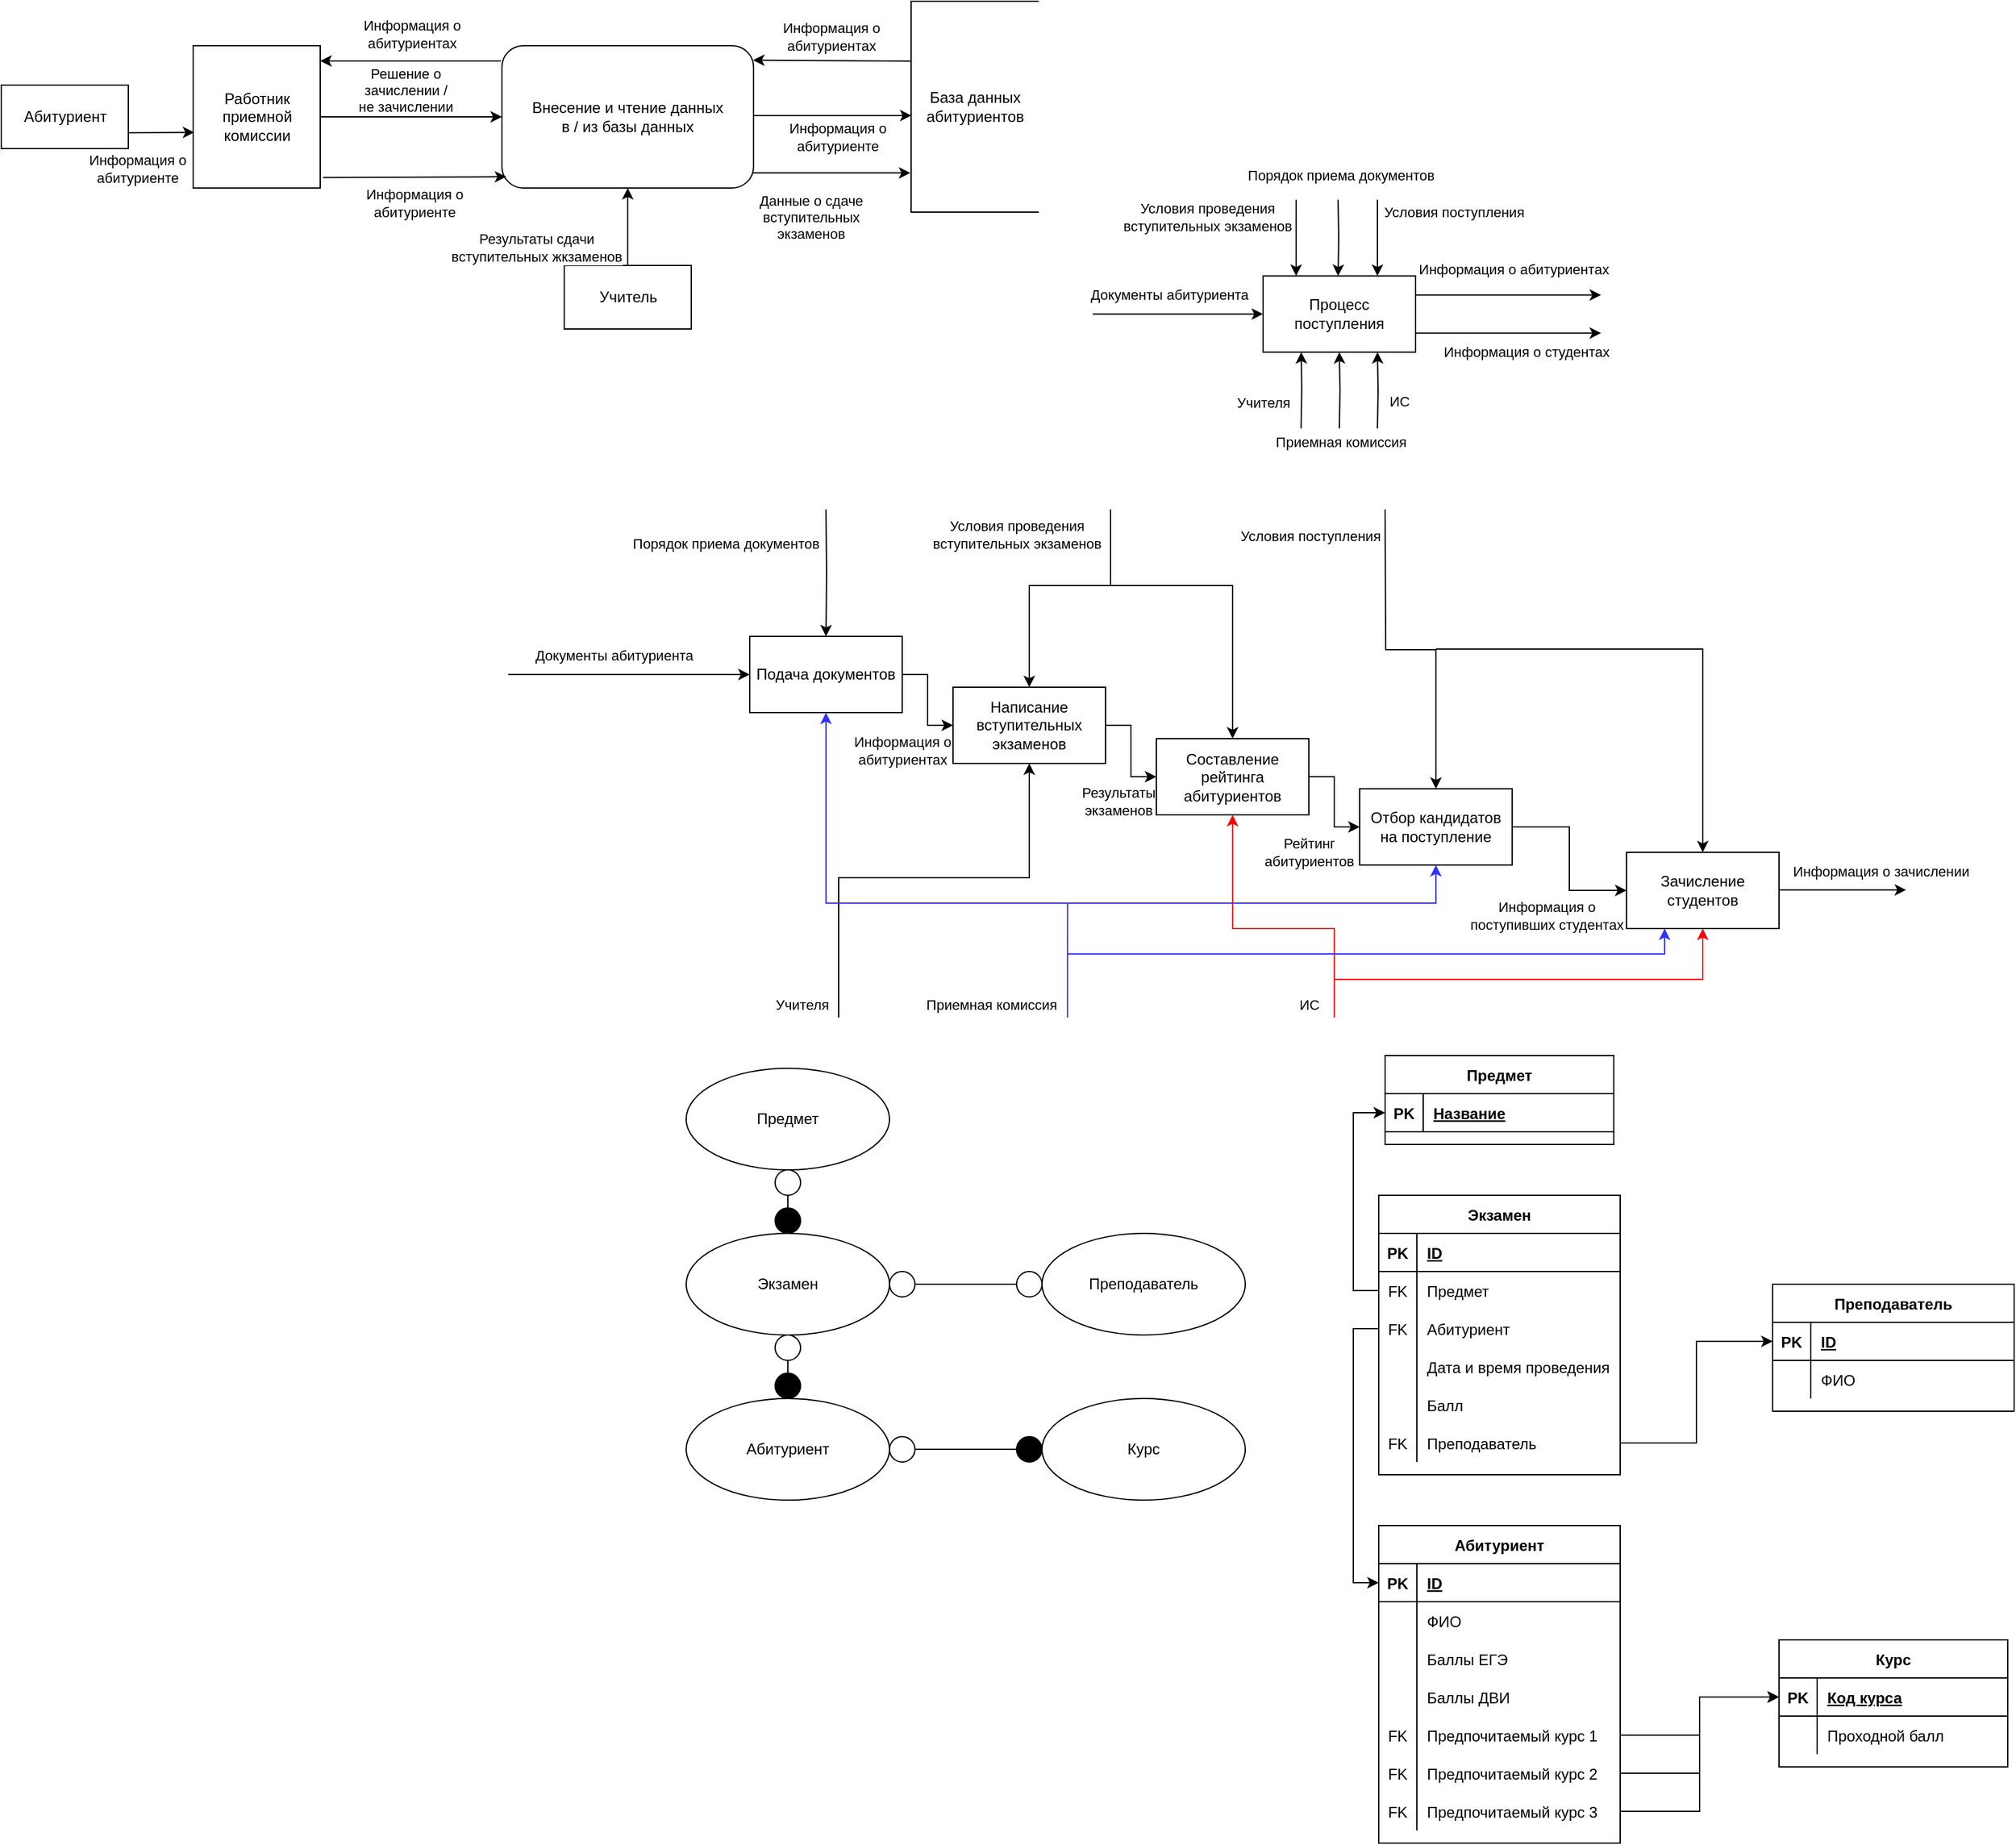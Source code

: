<mxfile version="15.3.8" type="device"><diagram id="McjiuR4nla4f87QVg-4m" name="Page-1"><mxGraphModel dx="1278" dy="624" grid="0" gridSize="10" guides="1" tooltips="1" connect="1" arrows="1" fold="1" page="1" pageScale="1" pageWidth="827" pageHeight="1169" math="0" shadow="0"><root><mxCell id="0"/><mxCell id="1" parent="0"/><mxCell id="PGLVlIirI1PP65QXXVFy-1" style="edgeStyle=orthogonalEdgeStyle;rounded=0;orthogonalLoop=1;jettySize=auto;html=1;entryX=0;entryY=0.5;entryDx=0;entryDy=0;" parent="1" target="PGLVlIirI1PP65QXXVFy-9" edge="1"><mxGeometry relative="1" as="geometry"><mxPoint x="870" y="276.24" as="sourcePoint"/><Array as="points"><mxPoint x="940" y="276.24"/><mxPoint x="940" y="276.24"/></Array></mxGeometry></mxCell><mxCell id="PGLVlIirI1PP65QXXVFy-2" value="Документы абитуриента" style="edgeLabel;html=1;align=center;verticalAlign=middle;resizable=0;points=[];" parent="PGLVlIirI1PP65QXXVFy-1" vertex="1" connectable="0"><mxGeometry x="-0.182" y="4" relative="1" as="geometry"><mxPoint x="5" y="-11" as="offset"/></mxGeometry></mxCell><mxCell id="PGLVlIirI1PP65QXXVFy-3" style="edgeStyle=orthogonalEdgeStyle;rounded=0;orthogonalLoop=1;jettySize=auto;html=1;exitX=1;exitY=0.25;exitDx=0;exitDy=0;" parent="1" source="PGLVlIirI1PP65QXXVFy-9" edge="1"><mxGeometry relative="1" as="geometry"><mxPoint x="1270" y="261.24" as="targetPoint"/></mxGeometry></mxCell><mxCell id="PGLVlIirI1PP65QXXVFy-4" value="Информация о абитуриентах" style="edgeLabel;html=1;align=center;verticalAlign=middle;resizable=0;points=[];" parent="PGLVlIirI1PP65QXXVFy-3" vertex="1" connectable="0"><mxGeometry x="-0.817" y="-1" relative="1" as="geometry"><mxPoint x="63" y="-21" as="offset"/></mxGeometry></mxCell><mxCell id="PGLVlIirI1PP65QXXVFy-5" style="edgeStyle=orthogonalEdgeStyle;rounded=0;orthogonalLoop=1;jettySize=auto;html=1;entryX=0.75;entryY=0;entryDx=0;entryDy=0;" parent="1" target="PGLVlIirI1PP65QXXVFy-9" edge="1"><mxGeometry relative="1" as="geometry"><mxPoint x="1094" y="186.24" as="sourcePoint"/><Array as="points"><mxPoint x="1094" y="216.24"/><mxPoint x="1094" y="216.24"/></Array></mxGeometry></mxCell><mxCell id="PGLVlIirI1PP65QXXVFy-6" value="Условия поступления" style="edgeLabel;html=1;align=center;verticalAlign=middle;resizable=0;points=[];" parent="PGLVlIirI1PP65QXXVFy-5" vertex="1" connectable="0"><mxGeometry x="-0.235" y="-2" relative="1" as="geometry"><mxPoint x="62" y="-13" as="offset"/></mxGeometry></mxCell><mxCell id="PGLVlIirI1PP65QXXVFy-7" style="edgeStyle=orthogonalEdgeStyle;rounded=0;orthogonalLoop=1;jettySize=auto;html=1;exitX=0.25;exitY=1;exitDx=0;exitDy=0;entryX=0.25;entryY=1;entryDx=0;entryDy=0;" parent="1" target="PGLVlIirI1PP65QXXVFy-9" edge="1"><mxGeometry relative="1" as="geometry"><mxPoint x="1033.857" y="366.24" as="sourcePoint"/></mxGeometry></mxCell><mxCell id="PGLVlIirI1PP65QXXVFy-8" value="Учителя" style="edgeLabel;html=1;align=center;verticalAlign=middle;resizable=0;points=[];" parent="PGLVlIirI1PP65QXXVFy-7" vertex="1" connectable="0"><mxGeometry x="-0.327" y="2" relative="1" as="geometry"><mxPoint x="-28" as="offset"/></mxGeometry></mxCell><mxCell id="PGLVlIirI1PP65QXXVFy-9" value="Процесс поступления" style="rounded=0;whiteSpace=wrap;html=1;" parent="1" vertex="1"><mxGeometry x="1004" y="246.24" width="120" height="60" as="geometry"/></mxCell><mxCell id="PGLVlIirI1PP65QXXVFy-10" style="edgeStyle=orthogonalEdgeStyle;rounded=0;orthogonalLoop=1;jettySize=auto;html=1;entryX=0.25;entryY=0;entryDx=0;entryDy=0;" parent="1" edge="1"><mxGeometry relative="1" as="geometry"><mxPoint x="1030" y="246.24" as="targetPoint"/><mxPoint x="1030" y="186.24" as="sourcePoint"/></mxGeometry></mxCell><mxCell id="PGLVlIirI1PP65QXXVFy-11" value="Условия проведения&lt;br&gt;вступительных экзаменов" style="edgeLabel;html=1;align=center;verticalAlign=middle;resizable=0;points=[];" parent="PGLVlIirI1PP65QXXVFy-10" vertex="1" connectable="0"><mxGeometry x="-0.235" y="-2" relative="1" as="geometry"><mxPoint x="-68" y="-9" as="offset"/></mxGeometry></mxCell><mxCell id="PGLVlIirI1PP65QXXVFy-12" style="edgeStyle=orthogonalEdgeStyle;rounded=0;orthogonalLoop=1;jettySize=auto;html=1;entryX=0.5;entryY=1;entryDx=0;entryDy=0;" parent="1" target="PGLVlIirI1PP65QXXVFy-9" edge="1"><mxGeometry relative="1" as="geometry"><mxPoint x="1044" y="316.24" as="targetPoint"/><mxPoint x="1064" y="366.24" as="sourcePoint"/></mxGeometry></mxCell><mxCell id="PGLVlIirI1PP65QXXVFy-13" value="Приемная комиссия" style="edgeLabel;html=1;align=center;verticalAlign=middle;resizable=0;points=[];" parent="PGLVlIirI1PP65QXXVFy-12" vertex="1" connectable="0"><mxGeometry x="-0.262" y="-1" relative="1" as="geometry"><mxPoint x="-1" y="33" as="offset"/></mxGeometry></mxCell><mxCell id="PGLVlIirI1PP65QXXVFy-14" style="edgeStyle=orthogonalEdgeStyle;rounded=0;orthogonalLoop=1;jettySize=auto;html=1;entryX=0.75;entryY=1;entryDx=0;entryDy=0;" parent="1" target="PGLVlIirI1PP65QXXVFy-9" edge="1"><mxGeometry relative="1" as="geometry"><mxPoint x="1054" y="326.24" as="targetPoint"/><mxPoint x="1094" y="366.24" as="sourcePoint"/></mxGeometry></mxCell><mxCell id="PGLVlIirI1PP65QXXVFy-15" value="ИС" style="edgeLabel;html=1;align=center;verticalAlign=middle;resizable=0;points=[];" parent="PGLVlIirI1PP65QXXVFy-14" vertex="1" connectable="0"><mxGeometry x="-0.214" y="1" relative="1" as="geometry"><mxPoint x="17" y="3" as="offset"/></mxGeometry></mxCell><mxCell id="PGLVlIirI1PP65QXXVFy-16" style="edgeStyle=orthogonalEdgeStyle;rounded=0;orthogonalLoop=1;jettySize=auto;html=1;entryX=0;entryY=0.5;entryDx=0;entryDy=0;" parent="1" target="PGLVlIirI1PP65QXXVFy-26" edge="1"><mxGeometry relative="1" as="geometry"><mxPoint x="410" y="560" as="sourcePoint"/><Array as="points"><mxPoint x="410" y="560"/></Array><mxPoint x="544" y="530" as="targetPoint"/></mxGeometry></mxCell><mxCell id="PGLVlIirI1PP65QXXVFy-17" value="Документы абитуриента" style="edgeLabel;html=1;align=center;verticalAlign=middle;resizable=0;points=[];" parent="PGLVlIirI1PP65QXXVFy-16" vertex="1" connectable="0"><mxGeometry x="-0.182" y="4" relative="1" as="geometry"><mxPoint x="5" y="-11" as="offset"/></mxGeometry></mxCell><mxCell id="PGLVlIirI1PP65QXXVFy-18" style="edgeStyle=orthogonalEdgeStyle;rounded=0;orthogonalLoop=1;jettySize=auto;html=1;exitX=1;exitY=0.5;exitDx=0;exitDy=0;" parent="1" edge="1"><mxGeometry relative="1" as="geometry"><mxPoint x="1510" y="729.58" as="targetPoint"/><mxPoint x="1410" y="729.58" as="sourcePoint"/></mxGeometry></mxCell><mxCell id="PGLVlIirI1PP65QXXVFy-19" value="Информация о зачислении" style="edgeLabel;html=1;align=center;verticalAlign=middle;resizable=0;points=[];" parent="PGLVlIirI1PP65QXXVFy-18" vertex="1" connectable="0"><mxGeometry x="-0.817" y="-1" relative="1" as="geometry"><mxPoint x="71" y="-16" as="offset"/></mxGeometry></mxCell><mxCell id="PGLVlIirI1PP65QXXVFy-20" style="edgeStyle=orthogonalEdgeStyle;rounded=0;orthogonalLoop=1;jettySize=auto;html=1;entryX=0.5;entryY=0;entryDx=0;entryDy=0;" parent="1" target="PGLVlIirI1PP65QXXVFy-26" edge="1"><mxGeometry relative="1" as="geometry"><mxPoint x="660" y="430" as="sourcePoint"/><Array as="points"/><mxPoint x="659.9" y="480" as="targetPoint"/></mxGeometry></mxCell><mxCell id="PGLVlIirI1PP65QXXVFy-21" value="Порядок приема документов" style="edgeLabel;html=1;align=center;verticalAlign=middle;resizable=0;points=[];" parent="PGLVlIirI1PP65QXXVFy-20" vertex="1" connectable="0"><mxGeometry x="-0.235" y="-2" relative="1" as="geometry"><mxPoint x="-78" y="-12" as="offset"/></mxGeometry></mxCell><mxCell id="PGLVlIirI1PP65QXXVFy-22" style="edgeStyle=orthogonalEdgeStyle;rounded=0;orthogonalLoop=1;jettySize=auto;html=1;exitX=0.25;exitY=1;exitDx=0;exitDy=0;entryX=0.5;entryY=1;entryDx=0;entryDy=0;" parent="1" target="PGLVlIirI1PP65QXXVFy-37" edge="1"><mxGeometry relative="1" as="geometry"><mxPoint x="669.997" y="830" as="sourcePoint"/><mxPoint x="670" y="770" as="targetPoint"/><Array as="points"><mxPoint x="670" y="720"/><mxPoint x="820" y="720"/></Array></mxGeometry></mxCell><mxCell id="PGLVlIirI1PP65QXXVFy-23" value="Учителя" style="edgeLabel;html=1;align=center;verticalAlign=middle;resizable=0;points=[];" parent="PGLVlIirI1PP65QXXVFy-22" vertex="1" connectable="0"><mxGeometry x="-0.327" y="2" relative="1" as="geometry"><mxPoint x="-37" y="102" as="offset"/></mxGeometry></mxCell><mxCell id="PGLVlIirI1PP65QXXVFy-24" style="edgeStyle=orthogonalEdgeStyle;rounded=0;orthogonalLoop=1;jettySize=auto;html=1;exitX=1;exitY=0.5;exitDx=0;exitDy=0;entryX=0;entryY=0.5;entryDx=0;entryDy=0;" parent="1" source="PGLVlIirI1PP65QXXVFy-26" target="PGLVlIirI1PP65QXXVFy-37" edge="1"><mxGeometry relative="1" as="geometry"/></mxCell><mxCell id="PGLVlIirI1PP65QXXVFy-25" value="Информация о&lt;br&gt;абитуриентах" style="edgeLabel;html=1;align=center;verticalAlign=middle;resizable=0;points=[];" parent="PGLVlIirI1PP65QXXVFy-24" vertex="1" connectable="0"><mxGeometry x="-0.383" y="-2" relative="1" as="geometry"><mxPoint x="-18" y="55" as="offset"/></mxGeometry></mxCell><mxCell id="PGLVlIirI1PP65QXXVFy-26" value="Подача документов" style="rounded=0;whiteSpace=wrap;html=1;" parent="1" vertex="1"><mxGeometry x="600" y="530" width="120" height="60" as="geometry"/></mxCell><mxCell id="PGLVlIirI1PP65QXXVFy-27" style="edgeStyle=orthogonalEdgeStyle;rounded=0;orthogonalLoop=1;jettySize=auto;html=1;entryX=0.5;entryY=0;entryDx=0;entryDy=0;" parent="1" target="PGLVlIirI1PP65QXXVFy-37" edge="1"><mxGeometry relative="1" as="geometry"><mxPoint x="884" y="490" as="targetPoint"/><mxPoint x="884" y="430" as="sourcePoint"/><Array as="points"><mxPoint x="884" y="490"/><mxPoint x="820" y="490"/></Array></mxGeometry></mxCell><mxCell id="PGLVlIirI1PP65QXXVFy-28" value="Условия проведения&lt;br&gt;вступительных экзаменов" style="edgeLabel;html=1;align=center;verticalAlign=middle;resizable=0;points=[];" parent="PGLVlIirI1PP65QXXVFy-27" vertex="1" connectable="0"><mxGeometry x="-0.235" y="-2" relative="1" as="geometry"><mxPoint x="-56" y="-38" as="offset"/></mxGeometry></mxCell><mxCell id="PGLVlIirI1PP65QXXVFy-29" style="edgeStyle=orthogonalEdgeStyle;rounded=0;orthogonalLoop=1;jettySize=auto;html=1;entryX=0.5;entryY=1;entryDx=0;entryDy=0;strokeColor=#3333FF;" parent="1" target="PGLVlIirI1PP65QXXVFy-26" edge="1"><mxGeometry relative="1" as="geometry"><mxPoint x="850.09" y="770" as="targetPoint"/><mxPoint x="850.09" y="830" as="sourcePoint"/><Array as="points"><mxPoint x="850" y="740"/><mxPoint x="660" y="740"/></Array></mxGeometry></mxCell><mxCell id="PGLVlIirI1PP65QXXVFy-30" value="Приемная комиссия" style="edgeLabel;html=1;align=center;verticalAlign=middle;resizable=0;points=[];" parent="PGLVlIirI1PP65QXXVFy-29" vertex="1" connectable="0"><mxGeometry x="-0.262" y="-1" relative="1" as="geometry"><mxPoint x="8" y="81" as="offset"/></mxGeometry></mxCell><mxCell id="PGLVlIirI1PP65QXXVFy-31" style="edgeStyle=orthogonalEdgeStyle;rounded=0;orthogonalLoop=1;jettySize=auto;html=1;entryX=0.5;entryY=1;entryDx=0;entryDy=0;strokeColor=#FF0000;" parent="1" target="PGLVlIirI1PP65QXXVFy-40" edge="1"><mxGeometry relative="1" as="geometry"><mxPoint x="1060" y="770" as="targetPoint"/><mxPoint x="1060" y="830" as="sourcePoint"/><Array as="points"><mxPoint x="1060" y="760"/><mxPoint x="980" y="760"/></Array></mxGeometry></mxCell><mxCell id="PGLVlIirI1PP65QXXVFy-32" value="ИС" style="edgeLabel;html=1;align=center;verticalAlign=middle;resizable=0;points=[];" parent="PGLVlIirI1PP65QXXVFy-31" vertex="1" connectable="0"><mxGeometry x="-0.214" y="1" relative="1" as="geometry"><mxPoint x="4" y="59" as="offset"/></mxGeometry></mxCell><mxCell id="PGLVlIirI1PP65QXXVFy-33" style="edgeStyle=orthogonalEdgeStyle;rounded=0;orthogonalLoop=1;jettySize=auto;html=1;exitX=1;exitY=0.75;exitDx=0;exitDy=0;" parent="1" source="PGLVlIirI1PP65QXXVFy-9" edge="1"><mxGeometry relative="1" as="geometry"><mxPoint x="1270" y="291.24" as="targetPoint"/><mxPoint x="1150" y="306.24" as="sourcePoint"/></mxGeometry></mxCell><mxCell id="PGLVlIirI1PP65QXXVFy-34" value="Информация о студентах" style="edgeLabel;html=1;align=center;verticalAlign=middle;resizable=0;points=[];" parent="PGLVlIirI1PP65QXXVFy-33" vertex="1" connectable="0"><mxGeometry x="-0.817" y="-1" relative="1" as="geometry"><mxPoint x="73" y="14" as="offset"/></mxGeometry></mxCell><mxCell id="PGLVlIirI1PP65QXXVFy-35" style="edgeStyle=orthogonalEdgeStyle;rounded=0;orthogonalLoop=1;jettySize=auto;html=1;exitX=1;exitY=0.5;exitDx=0;exitDy=0;entryX=0;entryY=0.5;entryDx=0;entryDy=0;" parent="1" source="PGLVlIirI1PP65QXXVFy-37" target="PGLVlIirI1PP65QXXVFy-40" edge="1"><mxGeometry relative="1" as="geometry"/></mxCell><mxCell id="PGLVlIirI1PP65QXXVFy-36" value="Результаты&lt;br&gt;экзаменов" style="edgeLabel;html=1;align=center;verticalAlign=middle;resizable=0;points=[];" parent="PGLVlIirI1PP65QXXVFy-35" vertex="1" connectable="0"><mxGeometry x="0.358" y="1" relative="1" as="geometry"><mxPoint x="-11" y="25" as="offset"/></mxGeometry></mxCell><mxCell id="PGLVlIirI1PP65QXXVFy-37" value="Написание вступительных экзаменов" style="rounded=0;whiteSpace=wrap;html=1;" parent="1" vertex="1"><mxGeometry x="760" y="570" width="120" height="60" as="geometry"/></mxCell><mxCell id="PGLVlIirI1PP65QXXVFy-38" style="edgeStyle=orthogonalEdgeStyle;rounded=0;orthogonalLoop=1;jettySize=auto;html=1;exitX=1;exitY=0.5;exitDx=0;exitDy=0;entryX=0;entryY=0.5;entryDx=0;entryDy=0;" parent="1" source="PGLVlIirI1PP65QXXVFy-40" target="PGLVlIirI1PP65QXXVFy-44" edge="1"><mxGeometry relative="1" as="geometry"/></mxCell><mxCell id="PGLVlIirI1PP65QXXVFy-39" value="Рейтинг&lt;br&gt;абитуриентов" style="edgeLabel;html=1;align=center;verticalAlign=middle;resizable=0;points=[];" parent="PGLVlIirI1PP65QXXVFy-38" vertex="1" connectable="0"><mxGeometry x="0.472" y="-2" relative="1" as="geometry"><mxPoint x="-18" y="21" as="offset"/></mxGeometry></mxCell><mxCell id="PGLVlIirI1PP65QXXVFy-40" value="Составление рейтинга абитуриентов" style="rounded=0;whiteSpace=wrap;html=1;" parent="1" vertex="1"><mxGeometry x="920" y="610.5" width="120" height="60" as="geometry"/></mxCell><mxCell id="PGLVlIirI1PP65QXXVFy-41" style="edgeStyle=orthogonalEdgeStyle;rounded=0;orthogonalLoop=1;jettySize=auto;html=1;exitX=1;exitY=0.5;exitDx=0;exitDy=0;entryX=0;entryY=0.5;entryDx=0;entryDy=0;" parent="1" source="PGLVlIirI1PP65QXXVFy-44" target="PGLVlIirI1PP65QXXVFy-48" edge="1"><mxGeometry relative="1" as="geometry"/></mxCell><mxCell id="PGLVlIirI1PP65QXXVFy-42" value="Информация о&lt;br&gt;поступивших студентах" style="edgeLabel;html=1;align=center;verticalAlign=middle;resizable=0;points=[];" parent="PGLVlIirI1PP65QXXVFy-41" vertex="1" connectable="0"><mxGeometry x="0.225" y="2" relative="1" as="geometry"><mxPoint x="-20" y="29" as="offset"/></mxGeometry></mxCell><mxCell id="PGLVlIirI1PP65QXXVFy-43" style="edgeStyle=orthogonalEdgeStyle;rounded=0;orthogonalLoop=1;jettySize=auto;html=1;exitX=0.5;exitY=1;exitDx=0;exitDy=0;entryX=0.5;entryY=1;entryDx=0;entryDy=0;strokeColor=#3333FF;" parent="1" target="PGLVlIirI1PP65QXXVFy-44" edge="1"><mxGeometry relative="1" as="geometry"><mxPoint x="850" y="740" as="sourcePoint"/><Array as="points"><mxPoint x="1140" y="740"/></Array></mxGeometry></mxCell><mxCell id="PGLVlIirI1PP65QXXVFy-44" value="Отбор кандидатов на поступление" style="rounded=0;whiteSpace=wrap;html=1;" parent="1" vertex="1"><mxGeometry x="1080" y="650" width="120" height="60" as="geometry"/></mxCell><mxCell id="PGLVlIirI1PP65QXXVFy-45" style="edgeStyle=orthogonalEdgeStyle;rounded=0;orthogonalLoop=1;jettySize=auto;html=1;exitX=0.5;exitY=0;exitDx=0;exitDy=0;entryX=0.5;entryY=0;entryDx=0;entryDy=0;" parent="1" target="PGLVlIirI1PP65QXXVFy-48" edge="1"><mxGeometry relative="1" as="geometry"><mxPoint x="1140" y="540" as="sourcePoint"/><Array as="points"><mxPoint x="1350" y="540"/></Array></mxGeometry></mxCell><mxCell id="PGLVlIirI1PP65QXXVFy-46" style="edgeStyle=orthogonalEdgeStyle;rounded=0;orthogonalLoop=1;jettySize=auto;html=1;exitX=0.5;exitY=1;exitDx=0;exitDy=0;entryX=0.5;entryY=1;entryDx=0;entryDy=0;strokeColor=#FF0000;" parent="1" target="PGLVlIirI1PP65QXXVFy-48" edge="1"><mxGeometry relative="1" as="geometry"><mxPoint x="1060" y="800" as="sourcePoint"/><Array as="points"><mxPoint x="1350" y="800"/></Array></mxGeometry></mxCell><mxCell id="PGLVlIirI1PP65QXXVFy-47" style="edgeStyle=orthogonalEdgeStyle;rounded=0;orthogonalLoop=1;jettySize=auto;html=1;exitX=0.25;exitY=1;exitDx=0;exitDy=0;entryX=0.25;entryY=1;entryDx=0;entryDy=0;strokeColor=#3333FF;" parent="1" target="PGLVlIirI1PP65QXXVFy-48" edge="1"><mxGeometry relative="1" as="geometry"><mxPoint x="850" y="780" as="sourcePoint"/><Array as="points"><mxPoint x="850" y="780"/><mxPoint x="1320" y="780"/></Array></mxGeometry></mxCell><mxCell id="PGLVlIirI1PP65QXXVFy-48" value="Зачисление студентов" style="rounded=0;whiteSpace=wrap;html=1;" parent="1" vertex="1"><mxGeometry x="1290" y="700" width="120" height="60" as="geometry"/></mxCell><mxCell id="PGLVlIirI1PP65QXXVFy-49" style="edgeStyle=orthogonalEdgeStyle;rounded=0;orthogonalLoop=1;jettySize=auto;html=1;entryX=0.492;entryY=0;entryDx=0;entryDy=0;entryPerimeter=0;" parent="1" target="PGLVlIirI1PP65QXXVFy-9" edge="1"><mxGeometry relative="1" as="geometry"><mxPoint x="1063" y="186.24" as="sourcePoint"/><Array as="points"/><mxPoint x="1050" y="226.24" as="targetPoint"/></mxGeometry></mxCell><mxCell id="PGLVlIirI1PP65QXXVFy-50" value="Порядок приема документов" style="edgeLabel;html=1;align=center;verticalAlign=middle;resizable=0;points=[];" parent="PGLVlIirI1PP65QXXVFy-49" vertex="1" connectable="0"><mxGeometry x="-0.235" y="-2" relative="1" as="geometry"><mxPoint x="3" y="-43" as="offset"/></mxGeometry></mxCell><mxCell id="PGLVlIirI1PP65QXXVFy-51" style="edgeStyle=orthogonalEdgeStyle;rounded=0;orthogonalLoop=1;jettySize=auto;html=1;entryX=0.5;entryY=0;entryDx=0;entryDy=0;" parent="1" target="PGLVlIirI1PP65QXXVFy-44" edge="1"><mxGeometry relative="1" as="geometry"><mxPoint x="1100" y="490" as="targetPoint"/><mxPoint x="1100" y="430" as="sourcePoint"/></mxGeometry></mxCell><mxCell id="PGLVlIirI1PP65QXXVFy-52" value="Условия поступления" style="edgeLabel;html=1;align=center;verticalAlign=middle;resizable=0;points=[];" parent="PGLVlIirI1PP65QXXVFy-51" vertex="1" connectable="0"><mxGeometry x="-0.235" y="-2" relative="1" as="geometry"><mxPoint x="-58" y="-79" as="offset"/></mxGeometry></mxCell><mxCell id="PGLVlIirI1PP65QXXVFy-53" style="edgeStyle=orthogonalEdgeStyle;rounded=0;orthogonalLoop=1;jettySize=auto;html=1;entryX=0.5;entryY=0;entryDx=0;entryDy=0;" parent="1" target="PGLVlIirI1PP65QXXVFy-40" edge="1"><mxGeometry relative="1" as="geometry"><mxPoint x="950" y="580" as="targetPoint"/><mxPoint x="880" y="490" as="sourcePoint"/><Array as="points"><mxPoint x="980" y="490"/></Array></mxGeometry></mxCell><mxCell id="YiGiT3zL5LE3hfFn3Xxa-1" value="Абитуриент" style="ellipse;whiteSpace=wrap;html=1;" parent="1" vertex="1"><mxGeometry x="550" y="1130" width="160" height="80" as="geometry"/></mxCell><mxCell id="YiGiT3zL5LE3hfFn3Xxa-3" value="Преподаватель" style="ellipse;whiteSpace=wrap;html=1;" parent="1" vertex="1"><mxGeometry x="830" y="1000" width="160" height="80" as="geometry"/></mxCell><mxCell id="YiGiT3zL5LE3hfFn3Xxa-4" value="Предмет" style="ellipse;whiteSpace=wrap;html=1;" parent="1" vertex="1"><mxGeometry x="550" y="870" width="160" height="80" as="geometry"/></mxCell><mxCell id="YiGiT3zL5LE3hfFn3Xxa-5" value="Экзамен" style="ellipse;whiteSpace=wrap;html=1;" parent="1" vertex="1"><mxGeometry x="550" y="1000" width="160" height="80" as="geometry"/></mxCell><mxCell id="YiGiT3zL5LE3hfFn3Xxa-6" value="Курс" style="ellipse;whiteSpace=wrap;html=1;rotation=0;direction=east;" parent="1" vertex="1"><mxGeometry x="830" y="1130" width="160" height="80" as="geometry"/></mxCell><mxCell id="YiGiT3zL5LE3hfFn3Xxa-7" value="" style="ellipse;whiteSpace=wrap;html=1;" parent="1" vertex="1"><mxGeometry x="710" y="1030" width="20" height="20" as="geometry"/></mxCell><mxCell id="YiGiT3zL5LE3hfFn3Xxa-8" value="" style="ellipse;whiteSpace=wrap;html=1;fillColor=none;" parent="1" vertex="1"><mxGeometry x="810" y="1030" width="20" height="20" as="geometry"/></mxCell><mxCell id="YiGiT3zL5LE3hfFn3Xxa-9" value="" style="endArrow=none;html=1;" parent="1" source="YiGiT3zL5LE3hfFn3Xxa-7" target="YiGiT3zL5LE3hfFn3Xxa-8" edge="1"><mxGeometry width="50" height="50" relative="1" as="geometry"><mxPoint x="815" y="890" as="sourcePoint"/><mxPoint x="895" y="890" as="targetPoint"/></mxGeometry></mxCell><mxCell id="YiGiT3zL5LE3hfFn3Xxa-14" value="" style="ellipse;whiteSpace=wrap;html=1;" parent="1" vertex="1"><mxGeometry x="620" y="950" width="20" height="20" as="geometry"/></mxCell><mxCell id="YiGiT3zL5LE3hfFn3Xxa-15" value="" style="ellipse;whiteSpace=wrap;html=1;fillColor=#000000;" parent="1" vertex="1"><mxGeometry x="620" y="980" width="20" height="20" as="geometry"/></mxCell><mxCell id="YiGiT3zL5LE3hfFn3Xxa-16" value="" style="endArrow=none;html=1;" parent="1" source="YiGiT3zL5LE3hfFn3Xxa-14" target="YiGiT3zL5LE3hfFn3Xxa-15" edge="1"><mxGeometry width="50" height="50" relative="1" as="geometry"><mxPoint x="700" y="940" as="sourcePoint"/><mxPoint x="780" y="940" as="targetPoint"/></mxGeometry></mxCell><mxCell id="YiGiT3zL5LE3hfFn3Xxa-17" value="" style="ellipse;whiteSpace=wrap;html=1;fillColor=none;" parent="1" vertex="1"><mxGeometry x="620" y="1080" width="20" height="20" as="geometry"/></mxCell><mxCell id="YiGiT3zL5LE3hfFn3Xxa-18" value="" style="ellipse;whiteSpace=wrap;html=1;fillColor=#000000;" parent="1" vertex="1"><mxGeometry x="620" y="1110" width="20" height="20" as="geometry"/></mxCell><mxCell id="YiGiT3zL5LE3hfFn3Xxa-19" value="" style="endArrow=none;html=1;" parent="1" source="YiGiT3zL5LE3hfFn3Xxa-17" target="YiGiT3zL5LE3hfFn3Xxa-18" edge="1"><mxGeometry width="50" height="50" relative="1" as="geometry"><mxPoint x="700" y="1070" as="sourcePoint"/><mxPoint x="780" y="1070" as="targetPoint"/></mxGeometry></mxCell><mxCell id="YiGiT3zL5LE3hfFn3Xxa-20" value="" style="ellipse;whiteSpace=wrap;html=1;" parent="1" vertex="1"><mxGeometry x="710" y="1160" width="20" height="20" as="geometry"/></mxCell><mxCell id="YiGiT3zL5LE3hfFn3Xxa-21" value="" style="ellipse;whiteSpace=wrap;html=1;fillColor=#000000;" parent="1" vertex="1"><mxGeometry x="810" y="1160" width="20" height="20" as="geometry"/></mxCell><mxCell id="YiGiT3zL5LE3hfFn3Xxa-22" value="" style="endArrow=none;html=1;" parent="1" source="YiGiT3zL5LE3hfFn3Xxa-20" target="YiGiT3zL5LE3hfFn3Xxa-21" edge="1"><mxGeometry width="50" height="50" relative="1" as="geometry"><mxPoint x="825" y="990" as="sourcePoint"/><mxPoint x="905" y="990" as="targetPoint"/></mxGeometry></mxCell><mxCell id="illDDUgiLUtAYw1SR3VF-1" value="Предмет" style="shape=table;startSize=30;container=1;collapsible=1;childLayout=tableLayout;fixedRows=1;rowLines=0;fontStyle=1;align=center;resizeLast=1;" parent="1" vertex="1"><mxGeometry x="1100" y="860" width="180" height="70" as="geometry"/></mxCell><mxCell id="illDDUgiLUtAYw1SR3VF-2" value="" style="shape=partialRectangle;collapsible=0;dropTarget=0;pointerEvents=0;fillColor=none;top=0;left=0;bottom=1;right=0;points=[[0,0.5],[1,0.5]];portConstraint=eastwest;" parent="illDDUgiLUtAYw1SR3VF-1" vertex="1"><mxGeometry y="30" width="180" height="30" as="geometry"/></mxCell><mxCell id="illDDUgiLUtAYw1SR3VF-3" value="PK" style="shape=partialRectangle;connectable=0;fillColor=none;top=0;left=0;bottom=0;right=0;fontStyle=1;overflow=hidden;" parent="illDDUgiLUtAYw1SR3VF-2" vertex="1"><mxGeometry width="30" height="30" as="geometry"><mxRectangle width="30" height="30" as="alternateBounds"/></mxGeometry></mxCell><mxCell id="illDDUgiLUtAYw1SR3VF-4" value="Название" style="shape=partialRectangle;connectable=0;fillColor=none;top=0;left=0;bottom=0;right=0;align=left;spacingLeft=6;fontStyle=5;overflow=hidden;" parent="illDDUgiLUtAYw1SR3VF-2" vertex="1"><mxGeometry x="30" width="150" height="30" as="geometry"><mxRectangle width="150" height="30" as="alternateBounds"/></mxGeometry></mxCell><mxCell id="illDDUgiLUtAYw1SR3VF-14" value="Экзамен" style="shape=table;startSize=30;container=1;collapsible=1;childLayout=tableLayout;fixedRows=1;rowLines=0;fontStyle=1;align=center;resizeLast=1;" parent="1" vertex="1"><mxGeometry x="1095" y="970" width="190" height="220" as="geometry"/></mxCell><mxCell id="illDDUgiLUtAYw1SR3VF-15" value="" style="shape=partialRectangle;collapsible=0;dropTarget=0;pointerEvents=0;fillColor=none;top=0;left=0;bottom=1;right=0;points=[[0,0.5],[1,0.5]];portConstraint=eastwest;" parent="illDDUgiLUtAYw1SR3VF-14" vertex="1"><mxGeometry y="30" width="190" height="30" as="geometry"/></mxCell><mxCell id="illDDUgiLUtAYw1SR3VF-16" value="PK" style="shape=partialRectangle;connectable=0;fillColor=none;top=0;left=0;bottom=0;right=0;fontStyle=1;overflow=hidden;" parent="illDDUgiLUtAYw1SR3VF-15" vertex="1"><mxGeometry width="30" height="30" as="geometry"><mxRectangle width="30" height="30" as="alternateBounds"/></mxGeometry></mxCell><mxCell id="illDDUgiLUtAYw1SR3VF-17" value="ID" style="shape=partialRectangle;connectable=0;fillColor=none;top=0;left=0;bottom=0;right=0;align=left;spacingLeft=6;fontStyle=5;overflow=hidden;" parent="illDDUgiLUtAYw1SR3VF-15" vertex="1"><mxGeometry x="30" width="160" height="30" as="geometry"><mxRectangle width="160" height="30" as="alternateBounds"/></mxGeometry></mxCell><mxCell id="illDDUgiLUtAYw1SR3VF-18" value="" style="shape=partialRectangle;collapsible=0;dropTarget=0;pointerEvents=0;fillColor=none;top=0;left=0;bottom=0;right=0;points=[[0,0.5],[1,0.5]];portConstraint=eastwest;" parent="illDDUgiLUtAYw1SR3VF-14" vertex="1"><mxGeometry y="60" width="190" height="30" as="geometry"/></mxCell><mxCell id="illDDUgiLUtAYw1SR3VF-19" value="FK" style="shape=partialRectangle;connectable=0;fillColor=none;top=0;left=0;bottom=0;right=0;editable=1;overflow=hidden;" parent="illDDUgiLUtAYw1SR3VF-18" vertex="1"><mxGeometry width="30" height="30" as="geometry"><mxRectangle width="30" height="30" as="alternateBounds"/></mxGeometry></mxCell><mxCell id="illDDUgiLUtAYw1SR3VF-20" value="Предмет" style="shape=partialRectangle;connectable=0;fillColor=none;top=0;left=0;bottom=0;right=0;align=left;spacingLeft=6;overflow=hidden;" parent="illDDUgiLUtAYw1SR3VF-18" vertex="1"><mxGeometry x="30" width="160" height="30" as="geometry"><mxRectangle width="160" height="30" as="alternateBounds"/></mxGeometry></mxCell><mxCell id="illDDUgiLUtAYw1SR3VF-24" value="" style="shape=partialRectangle;collapsible=0;dropTarget=0;pointerEvents=0;fillColor=none;top=0;left=0;bottom=0;right=0;points=[[0,0.5],[1,0.5]];portConstraint=eastwest;" parent="illDDUgiLUtAYw1SR3VF-14" vertex="1"><mxGeometry y="90" width="190" height="30" as="geometry"/></mxCell><mxCell id="illDDUgiLUtAYw1SR3VF-25" value="FK" style="shape=partialRectangle;connectable=0;fillColor=none;top=0;left=0;bottom=0;right=0;editable=1;overflow=hidden;" parent="illDDUgiLUtAYw1SR3VF-24" vertex="1"><mxGeometry width="30" height="30" as="geometry"><mxRectangle width="30" height="30" as="alternateBounds"/></mxGeometry></mxCell><mxCell id="illDDUgiLUtAYw1SR3VF-26" value="Абитуриент" style="shape=partialRectangle;connectable=0;fillColor=none;top=0;left=0;bottom=0;right=0;align=left;spacingLeft=6;overflow=hidden;" parent="illDDUgiLUtAYw1SR3VF-24" vertex="1"><mxGeometry x="30" width="160" height="30" as="geometry"><mxRectangle width="160" height="30" as="alternateBounds"/></mxGeometry></mxCell><mxCell id="illDDUgiLUtAYw1SR3VF-21" value="" style="shape=partialRectangle;collapsible=0;dropTarget=0;pointerEvents=0;fillColor=none;top=0;left=0;bottom=0;right=0;points=[[0,0.5],[1,0.5]];portConstraint=eastwest;" parent="illDDUgiLUtAYw1SR3VF-14" vertex="1"><mxGeometry y="120" width="190" height="30" as="geometry"/></mxCell><mxCell id="illDDUgiLUtAYw1SR3VF-22" value="" style="shape=partialRectangle;connectable=0;fillColor=none;top=0;left=0;bottom=0;right=0;editable=1;overflow=hidden;" parent="illDDUgiLUtAYw1SR3VF-21" vertex="1"><mxGeometry width="30" height="30" as="geometry"><mxRectangle width="30" height="30" as="alternateBounds"/></mxGeometry></mxCell><mxCell id="illDDUgiLUtAYw1SR3VF-23" value="Дата и время проведения" style="shape=partialRectangle;connectable=0;fillColor=none;top=0;left=0;bottom=0;right=0;align=left;spacingLeft=6;overflow=hidden;" parent="illDDUgiLUtAYw1SR3VF-21" vertex="1"><mxGeometry x="30" width="160" height="30" as="geometry"><mxRectangle width="160" height="30" as="alternateBounds"/></mxGeometry></mxCell><mxCell id="aMBBWwKU3g1hATvdMyUu-2" value="" style="shape=partialRectangle;collapsible=0;dropTarget=0;pointerEvents=0;fillColor=none;top=0;left=0;bottom=0;right=0;points=[[0,0.5],[1,0.5]];portConstraint=eastwest;" parent="illDDUgiLUtAYw1SR3VF-14" vertex="1"><mxGeometry y="150" width="190" height="30" as="geometry"/></mxCell><mxCell id="aMBBWwKU3g1hATvdMyUu-3" value="" style="shape=partialRectangle;connectable=0;fillColor=none;top=0;left=0;bottom=0;right=0;editable=1;overflow=hidden;" parent="aMBBWwKU3g1hATvdMyUu-2" vertex="1"><mxGeometry width="30" height="30" as="geometry"><mxRectangle width="30" height="30" as="alternateBounds"/></mxGeometry></mxCell><mxCell id="aMBBWwKU3g1hATvdMyUu-4" value="Балл" style="shape=partialRectangle;connectable=0;fillColor=none;top=0;left=0;bottom=0;right=0;align=left;spacingLeft=6;overflow=hidden;" parent="aMBBWwKU3g1hATvdMyUu-2" vertex="1"><mxGeometry x="30" width="160" height="30" as="geometry"><mxRectangle width="160" height="30" as="alternateBounds"/></mxGeometry></mxCell><mxCell id="aMBBWwKU3g1hATvdMyUu-5" value="" style="shape=partialRectangle;collapsible=0;dropTarget=0;pointerEvents=0;fillColor=none;top=0;left=0;bottom=0;right=0;points=[[0,0.5],[1,0.5]];portConstraint=eastwest;" parent="illDDUgiLUtAYw1SR3VF-14" vertex="1"><mxGeometry y="180" width="190" height="30" as="geometry"/></mxCell><mxCell id="aMBBWwKU3g1hATvdMyUu-6" value="FK" style="shape=partialRectangle;connectable=0;fillColor=none;top=0;left=0;bottom=0;right=0;editable=1;overflow=hidden;" parent="aMBBWwKU3g1hATvdMyUu-5" vertex="1"><mxGeometry width="30" height="30" as="geometry"><mxRectangle width="30" height="30" as="alternateBounds"/></mxGeometry></mxCell><mxCell id="aMBBWwKU3g1hATvdMyUu-7" value="Преподаватель" style="shape=partialRectangle;connectable=0;fillColor=none;top=0;left=0;bottom=0;right=0;align=left;spacingLeft=6;overflow=hidden;" parent="aMBBWwKU3g1hATvdMyUu-5" vertex="1"><mxGeometry x="30" width="160" height="30" as="geometry"><mxRectangle width="160" height="30" as="alternateBounds"/></mxGeometry></mxCell><mxCell id="XvXouMADq3lO5scYoUrL-1" value="Преподаватель" style="shape=table;startSize=30;container=1;collapsible=1;childLayout=tableLayout;fixedRows=1;rowLines=0;fontStyle=1;align=center;resizeLast=1;" parent="1" vertex="1"><mxGeometry x="1405" y="1040" width="190" height="100" as="geometry"/></mxCell><mxCell id="XvXouMADq3lO5scYoUrL-2" value="" style="shape=partialRectangle;collapsible=0;dropTarget=0;pointerEvents=0;fillColor=none;top=0;left=0;bottom=1;right=0;points=[[0,0.5],[1,0.5]];portConstraint=eastwest;" parent="XvXouMADq3lO5scYoUrL-1" vertex="1"><mxGeometry y="30" width="190" height="30" as="geometry"/></mxCell><mxCell id="XvXouMADq3lO5scYoUrL-3" value="PK" style="shape=partialRectangle;connectable=0;fillColor=none;top=0;left=0;bottom=0;right=0;fontStyle=1;overflow=hidden;" parent="XvXouMADq3lO5scYoUrL-2" vertex="1"><mxGeometry width="30" height="30" as="geometry"><mxRectangle width="30" height="30" as="alternateBounds"/></mxGeometry></mxCell><mxCell id="XvXouMADq3lO5scYoUrL-4" value="ID" style="shape=partialRectangle;connectable=0;fillColor=none;top=0;left=0;bottom=0;right=0;align=left;spacingLeft=6;fontStyle=5;overflow=hidden;" parent="XvXouMADq3lO5scYoUrL-2" vertex="1"><mxGeometry x="30" width="160" height="30" as="geometry"><mxRectangle width="160" height="30" as="alternateBounds"/></mxGeometry></mxCell><mxCell id="XvXouMADq3lO5scYoUrL-8" value="" style="shape=partialRectangle;collapsible=0;dropTarget=0;pointerEvents=0;fillColor=none;top=0;left=0;bottom=0;right=0;points=[[0,0.5],[1,0.5]];portConstraint=eastwest;" parent="XvXouMADq3lO5scYoUrL-1" vertex="1"><mxGeometry y="60" width="190" height="30" as="geometry"/></mxCell><mxCell id="XvXouMADq3lO5scYoUrL-9" value="" style="shape=partialRectangle;connectable=0;fillColor=none;top=0;left=0;bottom=0;right=0;editable=1;overflow=hidden;" parent="XvXouMADq3lO5scYoUrL-8" vertex="1"><mxGeometry width="30" height="30" as="geometry"><mxRectangle width="30" height="30" as="alternateBounds"/></mxGeometry></mxCell><mxCell id="XvXouMADq3lO5scYoUrL-10" value="ФИО" style="shape=partialRectangle;connectable=0;fillColor=none;top=0;left=0;bottom=0;right=0;align=left;spacingLeft=6;overflow=hidden;" parent="XvXouMADq3lO5scYoUrL-8" vertex="1"><mxGeometry x="30" width="160" height="30" as="geometry"><mxRectangle width="160" height="30" as="alternateBounds"/></mxGeometry></mxCell><mxCell id="XvXouMADq3lO5scYoUrL-20" value="Абитуриент" style="shape=table;startSize=30;container=1;collapsible=1;childLayout=tableLayout;fixedRows=1;rowLines=0;fontStyle=1;align=center;resizeLast=1;" parent="1" vertex="1"><mxGeometry x="1095" y="1230" width="190" height="250" as="geometry"/></mxCell><mxCell id="XvXouMADq3lO5scYoUrL-21" value="" style="shape=partialRectangle;collapsible=0;dropTarget=0;pointerEvents=0;fillColor=none;top=0;left=0;bottom=1;right=0;points=[[0,0.5],[1,0.5]];portConstraint=eastwest;" parent="XvXouMADq3lO5scYoUrL-20" vertex="1"><mxGeometry y="30" width="190" height="30" as="geometry"/></mxCell><mxCell id="XvXouMADq3lO5scYoUrL-22" value="PK" style="shape=partialRectangle;connectable=0;fillColor=none;top=0;left=0;bottom=0;right=0;fontStyle=1;overflow=hidden;" parent="XvXouMADq3lO5scYoUrL-21" vertex="1"><mxGeometry width="30" height="30" as="geometry"><mxRectangle width="30" height="30" as="alternateBounds"/></mxGeometry></mxCell><mxCell id="XvXouMADq3lO5scYoUrL-23" value="ID" style="shape=partialRectangle;connectable=0;fillColor=none;top=0;left=0;bottom=0;right=0;align=left;spacingLeft=6;fontStyle=5;overflow=hidden;" parent="XvXouMADq3lO5scYoUrL-21" vertex="1"><mxGeometry x="30" width="160" height="30" as="geometry"><mxRectangle width="160" height="30" as="alternateBounds"/></mxGeometry></mxCell><mxCell id="XvXouMADq3lO5scYoUrL-24" value="" style="shape=partialRectangle;collapsible=0;dropTarget=0;pointerEvents=0;fillColor=none;top=0;left=0;bottom=0;right=0;points=[[0,0.5],[1,0.5]];portConstraint=eastwest;" parent="XvXouMADq3lO5scYoUrL-20" vertex="1"><mxGeometry y="60" width="190" height="30" as="geometry"/></mxCell><mxCell id="XvXouMADq3lO5scYoUrL-25" value="" style="shape=partialRectangle;connectable=0;fillColor=none;top=0;left=0;bottom=0;right=0;editable=1;overflow=hidden;" parent="XvXouMADq3lO5scYoUrL-24" vertex="1"><mxGeometry width="30" height="30" as="geometry"><mxRectangle width="30" height="30" as="alternateBounds"/></mxGeometry></mxCell><mxCell id="XvXouMADq3lO5scYoUrL-26" value="ФИО" style="shape=partialRectangle;connectable=0;fillColor=none;top=0;left=0;bottom=0;right=0;align=left;spacingLeft=6;overflow=hidden;" parent="XvXouMADq3lO5scYoUrL-24" vertex="1"><mxGeometry x="30" width="160" height="30" as="geometry"><mxRectangle width="160" height="30" as="alternateBounds"/></mxGeometry></mxCell><mxCell id="XvXouMADq3lO5scYoUrL-27" value="" style="shape=partialRectangle;collapsible=0;dropTarget=0;pointerEvents=0;fillColor=none;top=0;left=0;bottom=0;right=0;points=[[0,0.5],[1,0.5]];portConstraint=eastwest;" parent="XvXouMADq3lO5scYoUrL-20" vertex="1"><mxGeometry y="90" width="190" height="30" as="geometry"/></mxCell><mxCell id="XvXouMADq3lO5scYoUrL-28" value="" style="shape=partialRectangle;connectable=0;fillColor=none;top=0;left=0;bottom=0;right=0;editable=1;overflow=hidden;" parent="XvXouMADq3lO5scYoUrL-27" vertex="1"><mxGeometry width="30" height="30" as="geometry"><mxRectangle width="30" height="30" as="alternateBounds"/></mxGeometry></mxCell><mxCell id="XvXouMADq3lO5scYoUrL-29" value="Баллы ЕГЭ" style="shape=partialRectangle;connectable=0;fillColor=none;top=0;left=0;bottom=0;right=0;align=left;spacingLeft=6;overflow=hidden;" parent="XvXouMADq3lO5scYoUrL-27" vertex="1"><mxGeometry x="30" width="160" height="30" as="geometry"><mxRectangle width="160" height="30" as="alternateBounds"/></mxGeometry></mxCell><mxCell id="XvXouMADq3lO5scYoUrL-30" value="" style="shape=partialRectangle;collapsible=0;dropTarget=0;pointerEvents=0;fillColor=none;top=0;left=0;bottom=0;right=0;points=[[0,0.5],[1,0.5]];portConstraint=eastwest;" parent="XvXouMADq3lO5scYoUrL-20" vertex="1"><mxGeometry y="120" width="190" height="30" as="geometry"/></mxCell><mxCell id="XvXouMADq3lO5scYoUrL-31" value="" style="shape=partialRectangle;connectable=0;fillColor=none;top=0;left=0;bottom=0;right=0;editable=1;overflow=hidden;" parent="XvXouMADq3lO5scYoUrL-30" vertex="1"><mxGeometry width="30" height="30" as="geometry"><mxRectangle width="30" height="30" as="alternateBounds"/></mxGeometry></mxCell><mxCell id="XvXouMADq3lO5scYoUrL-32" value="Баллы ДВИ" style="shape=partialRectangle;connectable=0;fillColor=none;top=0;left=0;bottom=0;right=0;align=left;spacingLeft=6;overflow=hidden;" parent="XvXouMADq3lO5scYoUrL-30" vertex="1"><mxGeometry x="30" width="160" height="30" as="geometry"><mxRectangle width="160" height="30" as="alternateBounds"/></mxGeometry></mxCell><mxCell id="XvXouMADq3lO5scYoUrL-36" value="" style="shape=partialRectangle;collapsible=0;dropTarget=0;pointerEvents=0;fillColor=none;top=0;left=0;bottom=0;right=0;points=[[0,0.5],[1,0.5]];portConstraint=eastwest;" parent="XvXouMADq3lO5scYoUrL-20" vertex="1"><mxGeometry y="150" width="190" height="30" as="geometry"/></mxCell><mxCell id="XvXouMADq3lO5scYoUrL-37" value="FK" style="shape=partialRectangle;connectable=0;fillColor=none;top=0;left=0;bottom=0;right=0;editable=1;overflow=hidden;" parent="XvXouMADq3lO5scYoUrL-36" vertex="1"><mxGeometry width="30" height="30" as="geometry"><mxRectangle width="30" height="30" as="alternateBounds"/></mxGeometry></mxCell><mxCell id="XvXouMADq3lO5scYoUrL-38" value="Предпочитаемый курс 1" style="shape=partialRectangle;connectable=0;fillColor=none;top=0;left=0;bottom=0;right=0;align=left;spacingLeft=6;overflow=hidden;" parent="XvXouMADq3lO5scYoUrL-36" vertex="1"><mxGeometry x="30" width="160" height="30" as="geometry"><mxRectangle width="160" height="30" as="alternateBounds"/></mxGeometry></mxCell><mxCell id="XvXouMADq3lO5scYoUrL-43" value="" style="shape=partialRectangle;collapsible=0;dropTarget=0;pointerEvents=0;fillColor=none;top=0;left=0;bottom=0;right=0;points=[[0,0.5],[1,0.5]];portConstraint=eastwest;" parent="XvXouMADq3lO5scYoUrL-20" vertex="1"><mxGeometry y="180" width="190" height="30" as="geometry"/></mxCell><mxCell id="XvXouMADq3lO5scYoUrL-44" value="FK" style="shape=partialRectangle;connectable=0;fillColor=none;top=0;left=0;bottom=0;right=0;editable=1;overflow=hidden;" parent="XvXouMADq3lO5scYoUrL-43" vertex="1"><mxGeometry width="30" height="30" as="geometry"><mxRectangle width="30" height="30" as="alternateBounds"/></mxGeometry></mxCell><mxCell id="XvXouMADq3lO5scYoUrL-45" value="Предпочитаемый курс 2" style="shape=partialRectangle;connectable=0;fillColor=none;top=0;left=0;bottom=0;right=0;align=left;spacingLeft=6;overflow=hidden;" parent="XvXouMADq3lO5scYoUrL-43" vertex="1"><mxGeometry x="30" width="160" height="30" as="geometry"><mxRectangle width="160" height="30" as="alternateBounds"/></mxGeometry></mxCell><mxCell id="XvXouMADq3lO5scYoUrL-46" value="" style="shape=partialRectangle;collapsible=0;dropTarget=0;pointerEvents=0;fillColor=none;top=0;left=0;bottom=0;right=0;points=[[0,0.5],[1,0.5]];portConstraint=eastwest;" parent="XvXouMADq3lO5scYoUrL-20" vertex="1"><mxGeometry y="210" width="190" height="30" as="geometry"/></mxCell><mxCell id="XvXouMADq3lO5scYoUrL-47" value="FK" style="shape=partialRectangle;connectable=0;fillColor=none;top=0;left=0;bottom=0;right=0;editable=1;overflow=hidden;" parent="XvXouMADq3lO5scYoUrL-46" vertex="1"><mxGeometry width="30" height="30" as="geometry"><mxRectangle width="30" height="30" as="alternateBounds"/></mxGeometry></mxCell><mxCell id="XvXouMADq3lO5scYoUrL-48" value="Предпочитаемый курс 3" style="shape=partialRectangle;connectable=0;fillColor=none;top=0;left=0;bottom=0;right=0;align=left;spacingLeft=6;overflow=hidden;" parent="XvXouMADq3lO5scYoUrL-46" vertex="1"><mxGeometry x="30" width="160" height="30" as="geometry"><mxRectangle width="160" height="30" as="alternateBounds"/></mxGeometry></mxCell><mxCell id="XvXouMADq3lO5scYoUrL-49" value="Курс" style="shape=table;startSize=30;container=1;collapsible=1;childLayout=tableLayout;fixedRows=1;rowLines=0;fontStyle=1;align=center;resizeLast=1;" parent="1" vertex="1"><mxGeometry x="1410" y="1320" width="180" height="100" as="geometry"/></mxCell><mxCell id="XvXouMADq3lO5scYoUrL-50" value="" style="shape=partialRectangle;collapsible=0;dropTarget=0;pointerEvents=0;fillColor=none;top=0;left=0;bottom=1;right=0;points=[[0,0.5],[1,0.5]];portConstraint=eastwest;" parent="XvXouMADq3lO5scYoUrL-49" vertex="1"><mxGeometry y="30" width="180" height="30" as="geometry"/></mxCell><mxCell id="XvXouMADq3lO5scYoUrL-51" value="PK" style="shape=partialRectangle;connectable=0;fillColor=none;top=0;left=0;bottom=0;right=0;fontStyle=1;overflow=hidden;" parent="XvXouMADq3lO5scYoUrL-50" vertex="1"><mxGeometry width="30" height="30" as="geometry"><mxRectangle width="30" height="30" as="alternateBounds"/></mxGeometry></mxCell><mxCell id="XvXouMADq3lO5scYoUrL-52" value="Код курса" style="shape=partialRectangle;connectable=0;fillColor=none;top=0;left=0;bottom=0;right=0;align=left;spacingLeft=6;fontStyle=5;overflow=hidden;" parent="XvXouMADq3lO5scYoUrL-50" vertex="1"><mxGeometry x="30" width="150" height="30" as="geometry"><mxRectangle width="150" height="30" as="alternateBounds"/></mxGeometry></mxCell><mxCell id="taJ-yeiU5B0fQBgln1JG-9" value="" style="shape=partialRectangle;collapsible=0;dropTarget=0;pointerEvents=0;fillColor=none;top=0;left=0;bottom=0;right=0;points=[[0,0.5],[1,0.5]];portConstraint=eastwest;" vertex="1" parent="XvXouMADq3lO5scYoUrL-49"><mxGeometry y="60" width="180" height="30" as="geometry"/></mxCell><mxCell id="taJ-yeiU5B0fQBgln1JG-10" value="" style="shape=partialRectangle;connectable=0;fillColor=none;top=0;left=0;bottom=0;right=0;editable=1;overflow=hidden;" vertex="1" parent="taJ-yeiU5B0fQBgln1JG-9"><mxGeometry width="30" height="30" as="geometry"><mxRectangle width="30" height="30" as="alternateBounds"/></mxGeometry></mxCell><mxCell id="taJ-yeiU5B0fQBgln1JG-11" value="Проходной балл" style="shape=partialRectangle;connectable=0;fillColor=none;top=0;left=0;bottom=0;right=0;align=left;spacingLeft=6;overflow=hidden;" vertex="1" parent="taJ-yeiU5B0fQBgln1JG-9"><mxGeometry x="30" width="150" height="30" as="geometry"><mxRectangle width="150" height="30" as="alternateBounds"/></mxGeometry></mxCell><mxCell id="XvXouMADq3lO5scYoUrL-53" style="edgeStyle=orthogonalEdgeStyle;rounded=0;orthogonalLoop=1;jettySize=auto;html=1;exitX=0;exitY=0.5;exitDx=0;exitDy=0;entryX=0;entryY=0.5;entryDx=0;entryDy=0;" parent="1" source="illDDUgiLUtAYw1SR3VF-18" target="illDDUgiLUtAYw1SR3VF-2" edge="1"><mxGeometry relative="1" as="geometry"/></mxCell><mxCell id="XvXouMADq3lO5scYoUrL-54" style="edgeStyle=orthogonalEdgeStyle;rounded=0;orthogonalLoop=1;jettySize=auto;html=1;exitX=0;exitY=0.5;exitDx=0;exitDy=0;entryX=0;entryY=0.5;entryDx=0;entryDy=0;" parent="1" source="illDDUgiLUtAYw1SR3VF-24" target="XvXouMADq3lO5scYoUrL-21" edge="1"><mxGeometry relative="1" as="geometry"/></mxCell><mxCell id="XvXouMADq3lO5scYoUrL-55" style="edgeStyle=orthogonalEdgeStyle;rounded=0;orthogonalLoop=1;jettySize=auto;html=1;exitX=1;exitY=0.5;exitDx=0;exitDy=0;entryX=0;entryY=0.5;entryDx=0;entryDy=0;" parent="1" source="aMBBWwKU3g1hATvdMyUu-5" target="XvXouMADq3lO5scYoUrL-2" edge="1"><mxGeometry relative="1" as="geometry"/></mxCell><mxCell id="XvXouMADq3lO5scYoUrL-56" style="edgeStyle=orthogonalEdgeStyle;rounded=0;orthogonalLoop=1;jettySize=auto;html=1;exitX=1;exitY=0.5;exitDx=0;exitDy=0;entryX=0;entryY=0.5;entryDx=0;entryDy=0;" parent="1" source="XvXouMADq3lO5scYoUrL-36" target="XvXouMADq3lO5scYoUrL-50" edge="1"><mxGeometry relative="1" as="geometry"/></mxCell><mxCell id="XvXouMADq3lO5scYoUrL-57" style="edgeStyle=orthogonalEdgeStyle;rounded=0;orthogonalLoop=1;jettySize=auto;html=1;exitX=1;exitY=0.5;exitDx=0;exitDy=0;entryX=0;entryY=0.5;entryDx=0;entryDy=0;" parent="1" source="XvXouMADq3lO5scYoUrL-43" target="XvXouMADq3lO5scYoUrL-50" edge="1"><mxGeometry relative="1" as="geometry"/></mxCell><mxCell id="XvXouMADq3lO5scYoUrL-58" style="edgeStyle=orthogonalEdgeStyle;rounded=0;orthogonalLoop=1;jettySize=auto;html=1;exitX=1;exitY=0.5;exitDx=0;exitDy=0;entryX=0;entryY=0.5;entryDx=0;entryDy=0;" parent="1" source="XvXouMADq3lO5scYoUrL-46" target="XvXouMADq3lO5scYoUrL-50" edge="1"><mxGeometry relative="1" as="geometry"/></mxCell><mxCell id="taJ-yeiU5B0fQBgln1JG-12" value="Работник&lt;br&gt;приемной&lt;br&gt;комиссии" style="html=1;dashed=0;whitespace=wrap;" vertex="1" parent="1"><mxGeometry x="162" y="65" width="100" height="112" as="geometry"/></mxCell><mxCell id="taJ-yeiU5B0fQBgln1JG-13" value="Абитуриент" style="html=1;dashed=0;whitespace=wrap;" vertex="1" parent="1"><mxGeometry x="11" y="96" width="100" height="50" as="geometry"/></mxCell><mxCell id="taJ-yeiU5B0fQBgln1JG-14" value="" style="endArrow=classic;html=1;exitX=1;exitY=0.75;exitDx=0;exitDy=0;entryX=0.009;entryY=0.609;entryDx=0;entryDy=0;entryPerimeter=0;" edge="1" parent="1" source="taJ-yeiU5B0fQBgln1JG-13" target="taJ-yeiU5B0fQBgln1JG-12"><mxGeometry width="50" height="50" relative="1" as="geometry"><mxPoint x="513" y="279" as="sourcePoint"/><mxPoint x="152" y="134" as="targetPoint"/></mxGeometry></mxCell><mxCell id="taJ-yeiU5B0fQBgln1JG-15" value="Информация о&lt;br&gt;абитуриенте" style="edgeLabel;html=1;align=center;verticalAlign=middle;resizable=0;points=[];" vertex="1" connectable="0" parent="taJ-yeiU5B0fQBgln1JG-14"><mxGeometry x="0.427" relative="1" as="geometry"><mxPoint x="-30" y="28" as="offset"/></mxGeometry></mxCell><mxCell id="taJ-yeiU5B0fQBgln1JG-16" value="Внесение и чтение данных&lt;br&gt;в / из базы данных" style="rounded=1;whiteSpace=wrap;html=1;" vertex="1" parent="1"><mxGeometry x="405" y="65" width="198" height="112" as="geometry"/></mxCell><mxCell id="taJ-yeiU5B0fQBgln1JG-18" value="Учитель" style="html=1;dashed=0;whitespace=wrap;" vertex="1" parent="1"><mxGeometry x="454" y="238" width="100" height="50" as="geometry"/></mxCell><mxCell id="taJ-yeiU5B0fQBgln1JG-19" value="" style="endArrow=classic;html=1;exitX=1.022;exitY=0.926;exitDx=0;exitDy=0;entryX=0.017;entryY=0.921;entryDx=0;entryDy=0;entryPerimeter=0;exitPerimeter=0;" edge="1" parent="1" source="taJ-yeiU5B0fQBgln1JG-12" target="taJ-yeiU5B0fQBgln1JG-16"><mxGeometry width="50" height="50" relative="1" as="geometry"><mxPoint x="513" y="293" as="sourcePoint"/><mxPoint x="563" y="243" as="targetPoint"/></mxGeometry></mxCell><mxCell id="taJ-yeiU5B0fQBgln1JG-20" value="Информация о&lt;br&gt;абитуриенте" style="edgeLabel;html=1;align=center;verticalAlign=middle;resizable=0;points=[];" vertex="1" connectable="0" parent="taJ-yeiU5B0fQBgln1JG-19"><mxGeometry x="0.228" y="-2" relative="1" as="geometry"><mxPoint x="-17" y="18" as="offset"/></mxGeometry></mxCell><mxCell id="taJ-yeiU5B0fQBgln1JG-23" value="База данных&lt;br&gt;абитуриентов" style="html=1;dashed=0;whitespace=wrap;shape=partialRectangle;right=0;" vertex="1" parent="1"><mxGeometry x="727" y="30" width="100" height="166" as="geometry"/></mxCell><mxCell id="taJ-yeiU5B0fQBgln1JG-24" value="" style="endArrow=classic;html=1;exitX=0.5;exitY=0;exitDx=0;exitDy=0;entryX=0.5;entryY=1;entryDx=0;entryDy=0;entryPerimeter=0;" edge="1" parent="1" source="taJ-yeiU5B0fQBgln1JG-18" target="taJ-yeiU5B0fQBgln1JG-16"><mxGeometry width="50" height="50" relative="1" as="geometry"><mxPoint x="513" y="273" as="sourcePoint"/><mxPoint x="563" y="223" as="targetPoint"/></mxGeometry></mxCell><mxCell id="taJ-yeiU5B0fQBgln1JG-32" value="Результаты сдачи&lt;br&gt;вступительных жкзаменов" style="edgeLabel;html=1;align=center;verticalAlign=middle;resizable=0;points=[];" vertex="1" connectable="0" parent="taJ-yeiU5B0fQBgln1JG-24"><mxGeometry x="-0.351" y="-1" relative="1" as="geometry"><mxPoint x="-73" y="6" as="offset"/></mxGeometry></mxCell><mxCell id="taJ-yeiU5B0fQBgln1JG-25" value="" style="endArrow=classic;html=1;entryX=0.003;entryY=0.542;entryDx=0;entryDy=0;entryPerimeter=0;" edge="1" parent="1" target="taJ-yeiU5B0fQBgln1JG-23"><mxGeometry width="50" height="50" relative="1" as="geometry"><mxPoint x="603" y="120" as="sourcePoint"/><mxPoint x="675" y="121" as="targetPoint"/></mxGeometry></mxCell><mxCell id="taJ-yeiU5B0fQBgln1JG-29" value="Информация о&lt;br&gt;абитуриенте" style="edgeLabel;html=1;align=center;verticalAlign=middle;resizable=0;points=[];" vertex="1" connectable="0" parent="taJ-yeiU5B0fQBgln1JG-25"><mxGeometry x="0.291" y="1" relative="1" as="geometry"><mxPoint x="-14" y="18" as="offset"/></mxGeometry></mxCell><mxCell id="taJ-yeiU5B0fQBgln1JG-26" value="" style="endArrow=classic;html=1;entryX=0.998;entryY=0.101;entryDx=0;entryDy=0;entryPerimeter=0;exitX=-0.005;exitY=0.284;exitDx=0;exitDy=0;exitPerimeter=0;" edge="1" parent="1" source="taJ-yeiU5B0fQBgln1JG-23" target="taJ-yeiU5B0fQBgln1JG-16"><mxGeometry width="50" height="50" relative="1" as="geometry"><mxPoint x="675" y="112" as="sourcePoint"/><mxPoint x="563" y="223" as="targetPoint"/></mxGeometry></mxCell><mxCell id="taJ-yeiU5B0fQBgln1JG-31" value="Информация о&lt;br&gt;абитуриентах" style="edgeLabel;html=1;align=center;verticalAlign=middle;resizable=0;points=[];" vertex="1" connectable="0" parent="taJ-yeiU5B0fQBgln1JG-26"><mxGeometry x="0.267" y="3" relative="1" as="geometry"><mxPoint x="16" y="-22" as="offset"/></mxGeometry></mxCell><mxCell id="taJ-yeiU5B0fQBgln1JG-27" value="" style="endArrow=classic;html=1;entryX=-0.006;entryY=0.814;entryDx=0;entryDy=0;exitX=0.998;exitY=0.894;exitDx=0;exitDy=0;exitPerimeter=0;entryPerimeter=0;" edge="1" parent="1" source="taJ-yeiU5B0fQBgln1JG-16" target="taJ-yeiU5B0fQBgln1JG-23"><mxGeometry width="50" height="50" relative="1" as="geometry"><mxPoint x="613.198" y="151.944" as="sourcePoint"/><mxPoint x="686" y="152" as="targetPoint"/></mxGeometry></mxCell><mxCell id="taJ-yeiU5B0fQBgln1JG-28" value="Данные о сдаче&lt;br&gt;вступительных&lt;br&gt;экзаменов" style="edgeLabel;html=1;align=center;verticalAlign=middle;resizable=0;points=[];" vertex="1" connectable="0" parent="taJ-yeiU5B0fQBgln1JG-27"><mxGeometry x="-0.262" y="-2" relative="1" as="geometry"><mxPoint y="33" as="offset"/></mxGeometry></mxCell><mxCell id="taJ-yeiU5B0fQBgln1JG-33" value="" style="endArrow=classic;html=1;entryX=1;entryY=0.107;entryDx=0;entryDy=0;entryPerimeter=0;" edge="1" parent="1" target="taJ-yeiU5B0fQBgln1JG-12"><mxGeometry width="50" height="50" relative="1" as="geometry"><mxPoint x="404" y="77" as="sourcePoint"/><mxPoint x="277" y="77" as="targetPoint"/></mxGeometry></mxCell><mxCell id="taJ-yeiU5B0fQBgln1JG-34" value="Информация о&lt;br&gt;абитуриентах" style="edgeLabel;html=1;align=center;verticalAlign=middle;resizable=0;points=[];" vertex="1" connectable="0" parent="taJ-yeiU5B0fQBgln1JG-33"><mxGeometry x="-0.363" relative="1" as="geometry"><mxPoint x="-25" y="-21" as="offset"/></mxGeometry></mxCell><mxCell id="taJ-yeiU5B0fQBgln1JG-35" value="" style="endArrow=classic;html=1;exitX=1;exitY=0.5;exitDx=0;exitDy=0;entryX=0;entryY=0.5;entryDx=0;entryDy=0;" edge="1" parent="1" source="taJ-yeiU5B0fQBgln1JG-12" target="taJ-yeiU5B0fQBgln1JG-16"><mxGeometry width="50" height="50" relative="1" as="geometry"><mxPoint x="481" y="184" as="sourcePoint"/><mxPoint x="531" y="134" as="targetPoint"/></mxGeometry></mxCell><mxCell id="taJ-yeiU5B0fQBgln1JG-36" value="Решение о&lt;br&gt;зачислении /&lt;br&gt;не зачислении" style="edgeLabel;html=1;align=center;verticalAlign=middle;resizable=0;points=[];" vertex="1" connectable="0" parent="taJ-yeiU5B0fQBgln1JG-35"><mxGeometry x="0.41" y="-2" relative="1" as="geometry"><mxPoint x="-34" y="-23" as="offset"/></mxGeometry></mxCell></root></mxGraphModel></diagram></mxfile>